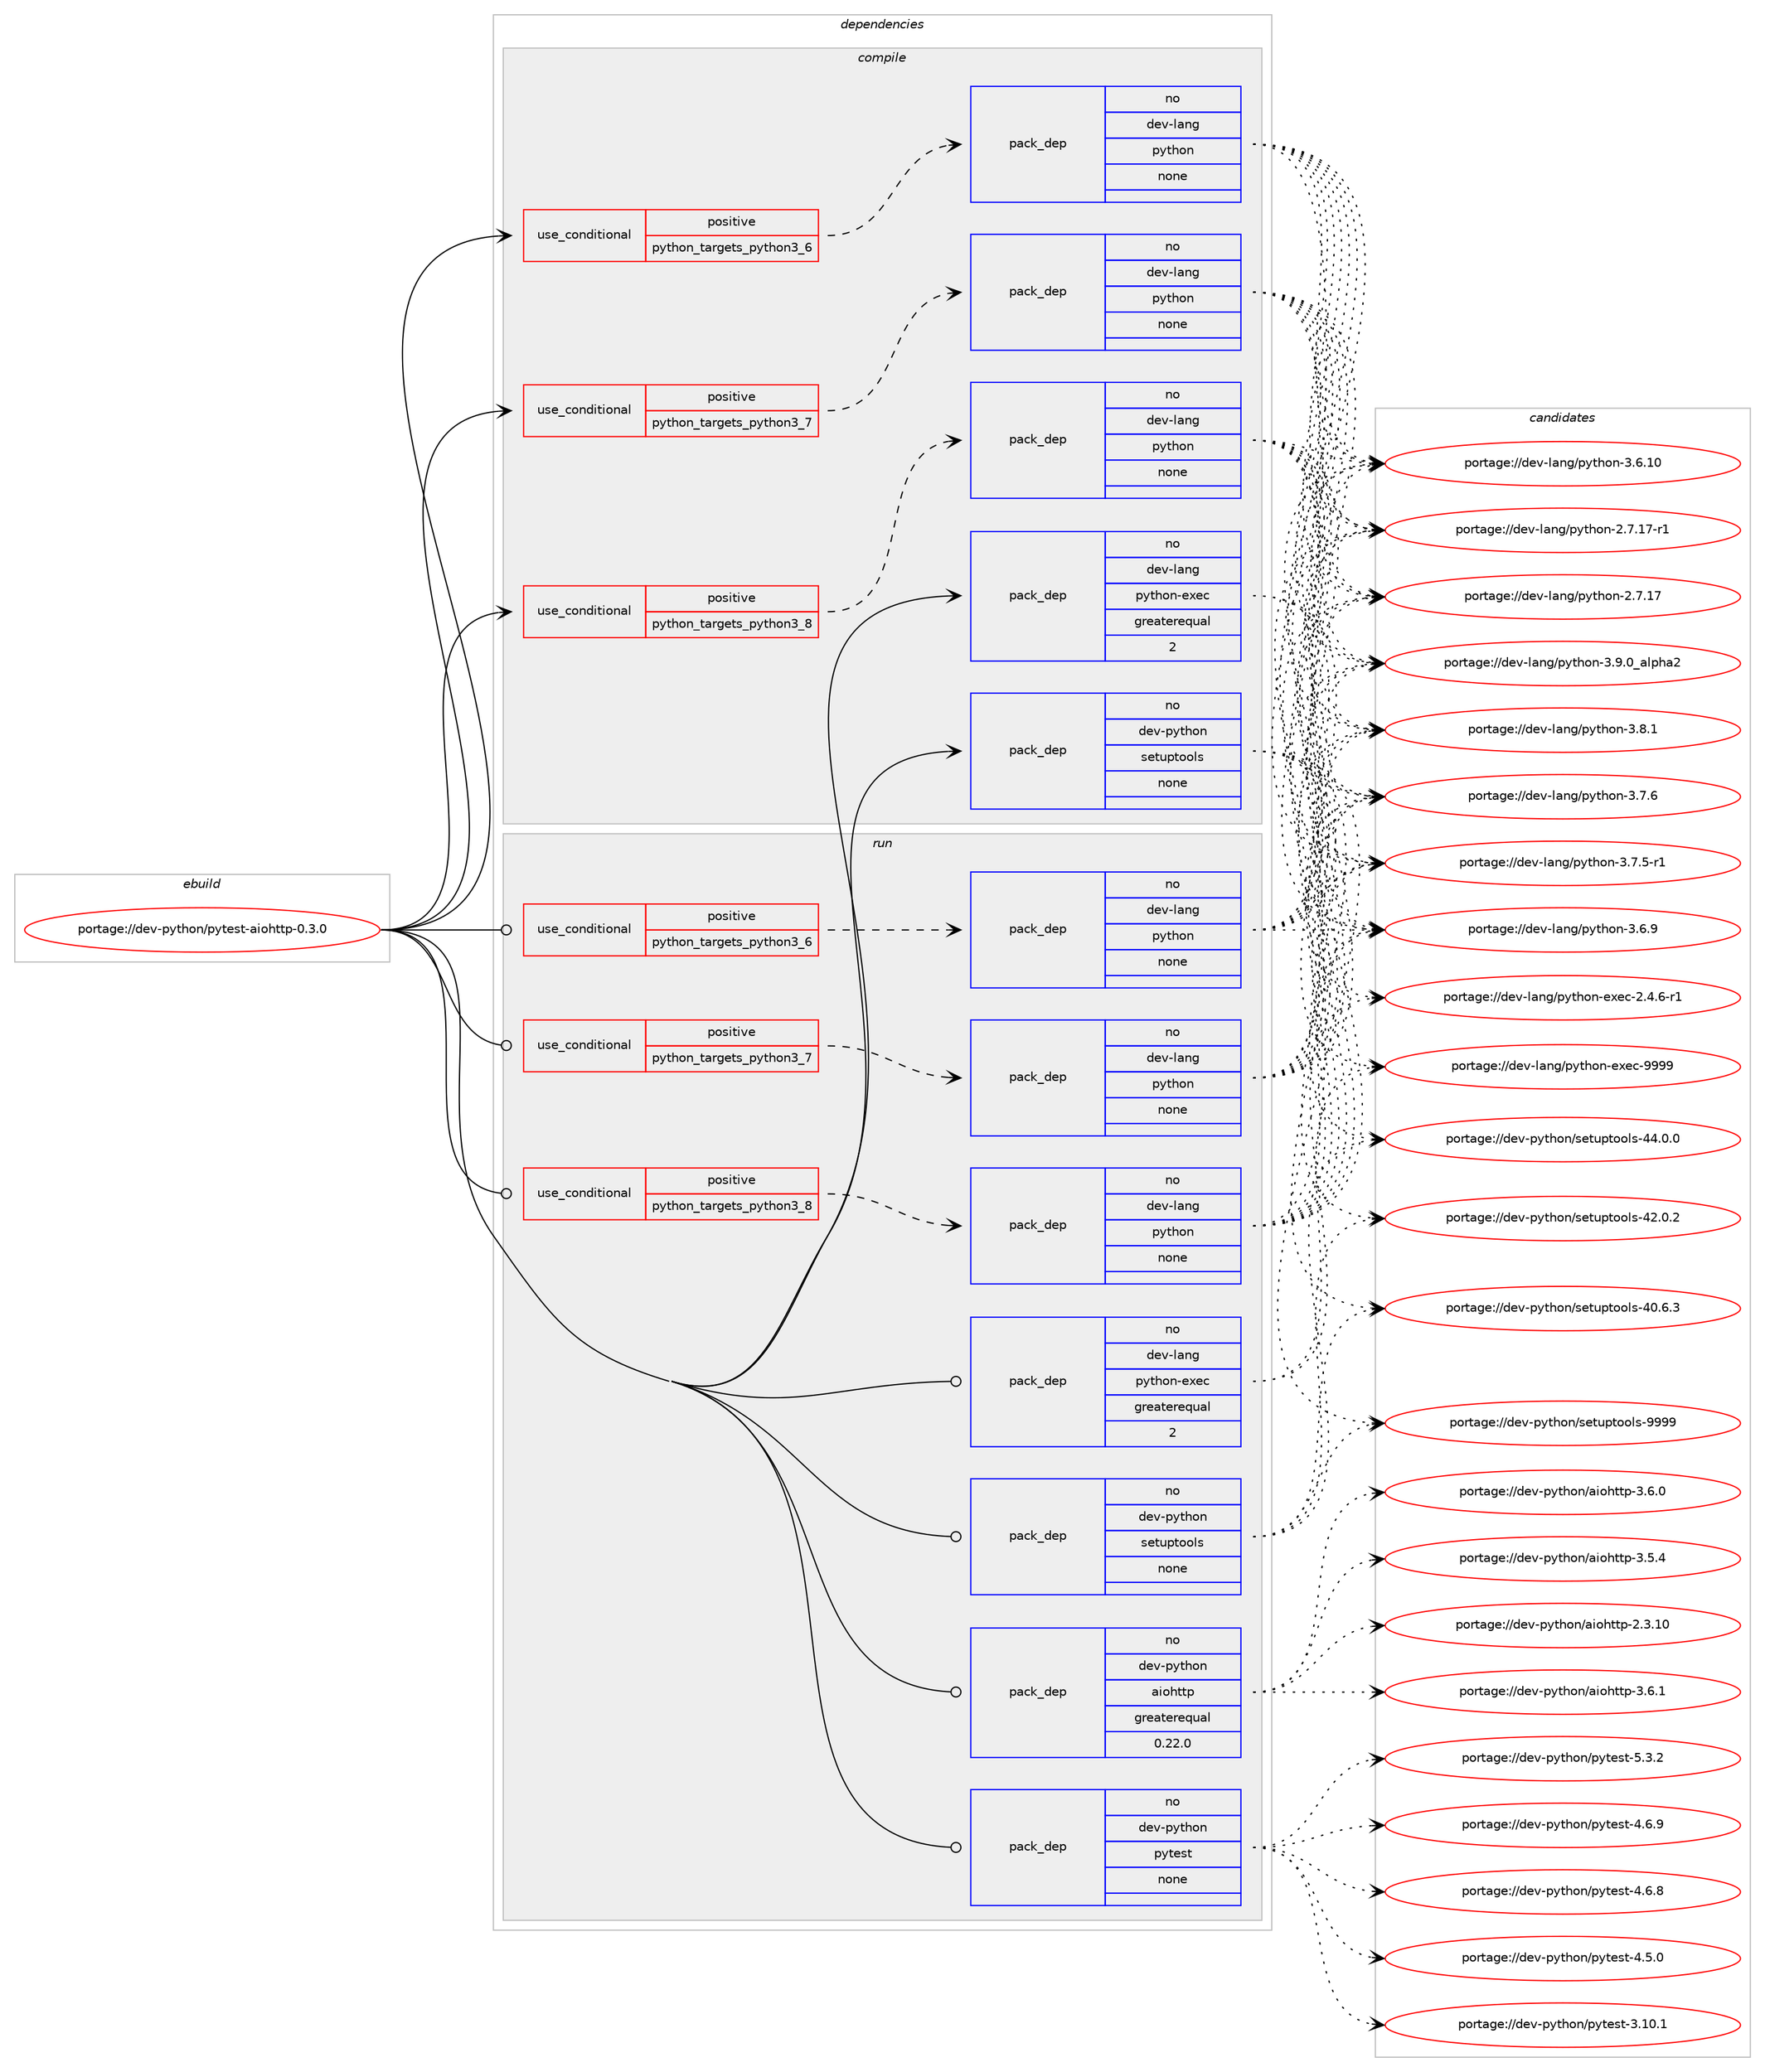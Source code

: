 digraph prolog {

# *************
# Graph options
# *************

newrank=true;
concentrate=true;
compound=true;
graph [rankdir=LR,fontname=Helvetica,fontsize=10,ranksep=1.5];#, ranksep=2.5, nodesep=0.2];
edge  [arrowhead=vee];
node  [fontname=Helvetica,fontsize=10];

# **********
# The ebuild
# **********

subgraph cluster_leftcol {
color=gray;
label=<<i>ebuild</i>>;
id [label="portage://dev-python/pytest-aiohttp-0.3.0", color=red, width=4, href="../dev-python/pytest-aiohttp-0.3.0.svg"];
}

# ****************
# The dependencies
# ****************

subgraph cluster_midcol {
color=gray;
label=<<i>dependencies</i>>;
subgraph cluster_compile {
fillcolor="#eeeeee";
style=filled;
label=<<i>compile</i>>;
subgraph cond108415 {
dependency434567 [label=<<TABLE BORDER="0" CELLBORDER="1" CELLSPACING="0" CELLPADDING="4"><TR><TD ROWSPAN="3" CELLPADDING="10">use_conditional</TD></TR><TR><TD>positive</TD></TR><TR><TD>python_targets_python3_6</TD></TR></TABLE>>, shape=none, color=red];
subgraph pack321230 {
dependency434568 [label=<<TABLE BORDER="0" CELLBORDER="1" CELLSPACING="0" CELLPADDING="4" WIDTH="220"><TR><TD ROWSPAN="6" CELLPADDING="30">pack_dep</TD></TR><TR><TD WIDTH="110">no</TD></TR><TR><TD>dev-lang</TD></TR><TR><TD>python</TD></TR><TR><TD>none</TD></TR><TR><TD></TD></TR></TABLE>>, shape=none, color=blue];
}
dependency434567:e -> dependency434568:w [weight=20,style="dashed",arrowhead="vee"];
}
id:e -> dependency434567:w [weight=20,style="solid",arrowhead="vee"];
subgraph cond108416 {
dependency434569 [label=<<TABLE BORDER="0" CELLBORDER="1" CELLSPACING="0" CELLPADDING="4"><TR><TD ROWSPAN="3" CELLPADDING="10">use_conditional</TD></TR><TR><TD>positive</TD></TR><TR><TD>python_targets_python3_7</TD></TR></TABLE>>, shape=none, color=red];
subgraph pack321231 {
dependency434570 [label=<<TABLE BORDER="0" CELLBORDER="1" CELLSPACING="0" CELLPADDING="4" WIDTH="220"><TR><TD ROWSPAN="6" CELLPADDING="30">pack_dep</TD></TR><TR><TD WIDTH="110">no</TD></TR><TR><TD>dev-lang</TD></TR><TR><TD>python</TD></TR><TR><TD>none</TD></TR><TR><TD></TD></TR></TABLE>>, shape=none, color=blue];
}
dependency434569:e -> dependency434570:w [weight=20,style="dashed",arrowhead="vee"];
}
id:e -> dependency434569:w [weight=20,style="solid",arrowhead="vee"];
subgraph cond108417 {
dependency434571 [label=<<TABLE BORDER="0" CELLBORDER="1" CELLSPACING="0" CELLPADDING="4"><TR><TD ROWSPAN="3" CELLPADDING="10">use_conditional</TD></TR><TR><TD>positive</TD></TR><TR><TD>python_targets_python3_8</TD></TR></TABLE>>, shape=none, color=red];
subgraph pack321232 {
dependency434572 [label=<<TABLE BORDER="0" CELLBORDER="1" CELLSPACING="0" CELLPADDING="4" WIDTH="220"><TR><TD ROWSPAN="6" CELLPADDING="30">pack_dep</TD></TR><TR><TD WIDTH="110">no</TD></TR><TR><TD>dev-lang</TD></TR><TR><TD>python</TD></TR><TR><TD>none</TD></TR><TR><TD></TD></TR></TABLE>>, shape=none, color=blue];
}
dependency434571:e -> dependency434572:w [weight=20,style="dashed",arrowhead="vee"];
}
id:e -> dependency434571:w [weight=20,style="solid",arrowhead="vee"];
subgraph pack321233 {
dependency434573 [label=<<TABLE BORDER="0" CELLBORDER="1" CELLSPACING="0" CELLPADDING="4" WIDTH="220"><TR><TD ROWSPAN="6" CELLPADDING="30">pack_dep</TD></TR><TR><TD WIDTH="110">no</TD></TR><TR><TD>dev-lang</TD></TR><TR><TD>python-exec</TD></TR><TR><TD>greaterequal</TD></TR><TR><TD>2</TD></TR></TABLE>>, shape=none, color=blue];
}
id:e -> dependency434573:w [weight=20,style="solid",arrowhead="vee"];
subgraph pack321234 {
dependency434574 [label=<<TABLE BORDER="0" CELLBORDER="1" CELLSPACING="0" CELLPADDING="4" WIDTH="220"><TR><TD ROWSPAN="6" CELLPADDING="30">pack_dep</TD></TR><TR><TD WIDTH="110">no</TD></TR><TR><TD>dev-python</TD></TR><TR><TD>setuptools</TD></TR><TR><TD>none</TD></TR><TR><TD></TD></TR></TABLE>>, shape=none, color=blue];
}
id:e -> dependency434574:w [weight=20,style="solid",arrowhead="vee"];
}
subgraph cluster_compileandrun {
fillcolor="#eeeeee";
style=filled;
label=<<i>compile and run</i>>;
}
subgraph cluster_run {
fillcolor="#eeeeee";
style=filled;
label=<<i>run</i>>;
subgraph cond108418 {
dependency434575 [label=<<TABLE BORDER="0" CELLBORDER="1" CELLSPACING="0" CELLPADDING="4"><TR><TD ROWSPAN="3" CELLPADDING="10">use_conditional</TD></TR><TR><TD>positive</TD></TR><TR><TD>python_targets_python3_6</TD></TR></TABLE>>, shape=none, color=red];
subgraph pack321235 {
dependency434576 [label=<<TABLE BORDER="0" CELLBORDER="1" CELLSPACING="0" CELLPADDING="4" WIDTH="220"><TR><TD ROWSPAN="6" CELLPADDING="30">pack_dep</TD></TR><TR><TD WIDTH="110">no</TD></TR><TR><TD>dev-lang</TD></TR><TR><TD>python</TD></TR><TR><TD>none</TD></TR><TR><TD></TD></TR></TABLE>>, shape=none, color=blue];
}
dependency434575:e -> dependency434576:w [weight=20,style="dashed",arrowhead="vee"];
}
id:e -> dependency434575:w [weight=20,style="solid",arrowhead="odot"];
subgraph cond108419 {
dependency434577 [label=<<TABLE BORDER="0" CELLBORDER="1" CELLSPACING="0" CELLPADDING="4"><TR><TD ROWSPAN="3" CELLPADDING="10">use_conditional</TD></TR><TR><TD>positive</TD></TR><TR><TD>python_targets_python3_7</TD></TR></TABLE>>, shape=none, color=red];
subgraph pack321236 {
dependency434578 [label=<<TABLE BORDER="0" CELLBORDER="1" CELLSPACING="0" CELLPADDING="4" WIDTH="220"><TR><TD ROWSPAN="6" CELLPADDING="30">pack_dep</TD></TR><TR><TD WIDTH="110">no</TD></TR><TR><TD>dev-lang</TD></TR><TR><TD>python</TD></TR><TR><TD>none</TD></TR><TR><TD></TD></TR></TABLE>>, shape=none, color=blue];
}
dependency434577:e -> dependency434578:w [weight=20,style="dashed",arrowhead="vee"];
}
id:e -> dependency434577:w [weight=20,style="solid",arrowhead="odot"];
subgraph cond108420 {
dependency434579 [label=<<TABLE BORDER="0" CELLBORDER="1" CELLSPACING="0" CELLPADDING="4"><TR><TD ROWSPAN="3" CELLPADDING="10">use_conditional</TD></TR><TR><TD>positive</TD></TR><TR><TD>python_targets_python3_8</TD></TR></TABLE>>, shape=none, color=red];
subgraph pack321237 {
dependency434580 [label=<<TABLE BORDER="0" CELLBORDER="1" CELLSPACING="0" CELLPADDING="4" WIDTH="220"><TR><TD ROWSPAN="6" CELLPADDING="30">pack_dep</TD></TR><TR><TD WIDTH="110">no</TD></TR><TR><TD>dev-lang</TD></TR><TR><TD>python</TD></TR><TR><TD>none</TD></TR><TR><TD></TD></TR></TABLE>>, shape=none, color=blue];
}
dependency434579:e -> dependency434580:w [weight=20,style="dashed",arrowhead="vee"];
}
id:e -> dependency434579:w [weight=20,style="solid",arrowhead="odot"];
subgraph pack321238 {
dependency434581 [label=<<TABLE BORDER="0" CELLBORDER="1" CELLSPACING="0" CELLPADDING="4" WIDTH="220"><TR><TD ROWSPAN="6" CELLPADDING="30">pack_dep</TD></TR><TR><TD WIDTH="110">no</TD></TR><TR><TD>dev-lang</TD></TR><TR><TD>python-exec</TD></TR><TR><TD>greaterequal</TD></TR><TR><TD>2</TD></TR></TABLE>>, shape=none, color=blue];
}
id:e -> dependency434581:w [weight=20,style="solid",arrowhead="odot"];
subgraph pack321239 {
dependency434582 [label=<<TABLE BORDER="0" CELLBORDER="1" CELLSPACING="0" CELLPADDING="4" WIDTH="220"><TR><TD ROWSPAN="6" CELLPADDING="30">pack_dep</TD></TR><TR><TD WIDTH="110">no</TD></TR><TR><TD>dev-python</TD></TR><TR><TD>aiohttp</TD></TR><TR><TD>greaterequal</TD></TR><TR><TD>0.22.0</TD></TR></TABLE>>, shape=none, color=blue];
}
id:e -> dependency434582:w [weight=20,style="solid",arrowhead="odot"];
subgraph pack321240 {
dependency434583 [label=<<TABLE BORDER="0" CELLBORDER="1" CELLSPACING="0" CELLPADDING="4" WIDTH="220"><TR><TD ROWSPAN="6" CELLPADDING="30">pack_dep</TD></TR><TR><TD WIDTH="110">no</TD></TR><TR><TD>dev-python</TD></TR><TR><TD>pytest</TD></TR><TR><TD>none</TD></TR><TR><TD></TD></TR></TABLE>>, shape=none, color=blue];
}
id:e -> dependency434583:w [weight=20,style="solid",arrowhead="odot"];
subgraph pack321241 {
dependency434584 [label=<<TABLE BORDER="0" CELLBORDER="1" CELLSPACING="0" CELLPADDING="4" WIDTH="220"><TR><TD ROWSPAN="6" CELLPADDING="30">pack_dep</TD></TR><TR><TD WIDTH="110">no</TD></TR><TR><TD>dev-python</TD></TR><TR><TD>setuptools</TD></TR><TR><TD>none</TD></TR><TR><TD></TD></TR></TABLE>>, shape=none, color=blue];
}
id:e -> dependency434584:w [weight=20,style="solid",arrowhead="odot"];
}
}

# **************
# The candidates
# **************

subgraph cluster_choices {
rank=same;
color=gray;
label=<<i>candidates</i>>;

subgraph choice321230 {
color=black;
nodesep=1;
choice10010111845108971101034711212111610411111045514657464895971081121049750 [label="portage://dev-lang/python-3.9.0_alpha2", color=red, width=4,href="../dev-lang/python-3.9.0_alpha2.svg"];
choice100101118451089711010347112121116104111110455146564649 [label="portage://dev-lang/python-3.8.1", color=red, width=4,href="../dev-lang/python-3.8.1.svg"];
choice100101118451089711010347112121116104111110455146554654 [label="portage://dev-lang/python-3.7.6", color=red, width=4,href="../dev-lang/python-3.7.6.svg"];
choice1001011184510897110103471121211161041111104551465546534511449 [label="portage://dev-lang/python-3.7.5-r1", color=red, width=4,href="../dev-lang/python-3.7.5-r1.svg"];
choice100101118451089711010347112121116104111110455146544657 [label="portage://dev-lang/python-3.6.9", color=red, width=4,href="../dev-lang/python-3.6.9.svg"];
choice10010111845108971101034711212111610411111045514654464948 [label="portage://dev-lang/python-3.6.10", color=red, width=4,href="../dev-lang/python-3.6.10.svg"];
choice100101118451089711010347112121116104111110455046554649554511449 [label="portage://dev-lang/python-2.7.17-r1", color=red, width=4,href="../dev-lang/python-2.7.17-r1.svg"];
choice10010111845108971101034711212111610411111045504655464955 [label="portage://dev-lang/python-2.7.17", color=red, width=4,href="../dev-lang/python-2.7.17.svg"];
dependency434568:e -> choice10010111845108971101034711212111610411111045514657464895971081121049750:w [style=dotted,weight="100"];
dependency434568:e -> choice100101118451089711010347112121116104111110455146564649:w [style=dotted,weight="100"];
dependency434568:e -> choice100101118451089711010347112121116104111110455146554654:w [style=dotted,weight="100"];
dependency434568:e -> choice1001011184510897110103471121211161041111104551465546534511449:w [style=dotted,weight="100"];
dependency434568:e -> choice100101118451089711010347112121116104111110455146544657:w [style=dotted,weight="100"];
dependency434568:e -> choice10010111845108971101034711212111610411111045514654464948:w [style=dotted,weight="100"];
dependency434568:e -> choice100101118451089711010347112121116104111110455046554649554511449:w [style=dotted,weight="100"];
dependency434568:e -> choice10010111845108971101034711212111610411111045504655464955:w [style=dotted,weight="100"];
}
subgraph choice321231 {
color=black;
nodesep=1;
choice10010111845108971101034711212111610411111045514657464895971081121049750 [label="portage://dev-lang/python-3.9.0_alpha2", color=red, width=4,href="../dev-lang/python-3.9.0_alpha2.svg"];
choice100101118451089711010347112121116104111110455146564649 [label="portage://dev-lang/python-3.8.1", color=red, width=4,href="../dev-lang/python-3.8.1.svg"];
choice100101118451089711010347112121116104111110455146554654 [label="portage://dev-lang/python-3.7.6", color=red, width=4,href="../dev-lang/python-3.7.6.svg"];
choice1001011184510897110103471121211161041111104551465546534511449 [label="portage://dev-lang/python-3.7.5-r1", color=red, width=4,href="../dev-lang/python-3.7.5-r1.svg"];
choice100101118451089711010347112121116104111110455146544657 [label="portage://dev-lang/python-3.6.9", color=red, width=4,href="../dev-lang/python-3.6.9.svg"];
choice10010111845108971101034711212111610411111045514654464948 [label="portage://dev-lang/python-3.6.10", color=red, width=4,href="../dev-lang/python-3.6.10.svg"];
choice100101118451089711010347112121116104111110455046554649554511449 [label="portage://dev-lang/python-2.7.17-r1", color=red, width=4,href="../dev-lang/python-2.7.17-r1.svg"];
choice10010111845108971101034711212111610411111045504655464955 [label="portage://dev-lang/python-2.7.17", color=red, width=4,href="../dev-lang/python-2.7.17.svg"];
dependency434570:e -> choice10010111845108971101034711212111610411111045514657464895971081121049750:w [style=dotted,weight="100"];
dependency434570:e -> choice100101118451089711010347112121116104111110455146564649:w [style=dotted,weight="100"];
dependency434570:e -> choice100101118451089711010347112121116104111110455146554654:w [style=dotted,weight="100"];
dependency434570:e -> choice1001011184510897110103471121211161041111104551465546534511449:w [style=dotted,weight="100"];
dependency434570:e -> choice100101118451089711010347112121116104111110455146544657:w [style=dotted,weight="100"];
dependency434570:e -> choice10010111845108971101034711212111610411111045514654464948:w [style=dotted,weight="100"];
dependency434570:e -> choice100101118451089711010347112121116104111110455046554649554511449:w [style=dotted,weight="100"];
dependency434570:e -> choice10010111845108971101034711212111610411111045504655464955:w [style=dotted,weight="100"];
}
subgraph choice321232 {
color=black;
nodesep=1;
choice10010111845108971101034711212111610411111045514657464895971081121049750 [label="portage://dev-lang/python-3.9.0_alpha2", color=red, width=4,href="../dev-lang/python-3.9.0_alpha2.svg"];
choice100101118451089711010347112121116104111110455146564649 [label="portage://dev-lang/python-3.8.1", color=red, width=4,href="../dev-lang/python-3.8.1.svg"];
choice100101118451089711010347112121116104111110455146554654 [label="portage://dev-lang/python-3.7.6", color=red, width=4,href="../dev-lang/python-3.7.6.svg"];
choice1001011184510897110103471121211161041111104551465546534511449 [label="portage://dev-lang/python-3.7.5-r1", color=red, width=4,href="../dev-lang/python-3.7.5-r1.svg"];
choice100101118451089711010347112121116104111110455146544657 [label="portage://dev-lang/python-3.6.9", color=red, width=4,href="../dev-lang/python-3.6.9.svg"];
choice10010111845108971101034711212111610411111045514654464948 [label="portage://dev-lang/python-3.6.10", color=red, width=4,href="../dev-lang/python-3.6.10.svg"];
choice100101118451089711010347112121116104111110455046554649554511449 [label="portage://dev-lang/python-2.7.17-r1", color=red, width=4,href="../dev-lang/python-2.7.17-r1.svg"];
choice10010111845108971101034711212111610411111045504655464955 [label="portage://dev-lang/python-2.7.17", color=red, width=4,href="../dev-lang/python-2.7.17.svg"];
dependency434572:e -> choice10010111845108971101034711212111610411111045514657464895971081121049750:w [style=dotted,weight="100"];
dependency434572:e -> choice100101118451089711010347112121116104111110455146564649:w [style=dotted,weight="100"];
dependency434572:e -> choice100101118451089711010347112121116104111110455146554654:w [style=dotted,weight="100"];
dependency434572:e -> choice1001011184510897110103471121211161041111104551465546534511449:w [style=dotted,weight="100"];
dependency434572:e -> choice100101118451089711010347112121116104111110455146544657:w [style=dotted,weight="100"];
dependency434572:e -> choice10010111845108971101034711212111610411111045514654464948:w [style=dotted,weight="100"];
dependency434572:e -> choice100101118451089711010347112121116104111110455046554649554511449:w [style=dotted,weight="100"];
dependency434572:e -> choice10010111845108971101034711212111610411111045504655464955:w [style=dotted,weight="100"];
}
subgraph choice321233 {
color=black;
nodesep=1;
choice10010111845108971101034711212111610411111045101120101994557575757 [label="portage://dev-lang/python-exec-9999", color=red, width=4,href="../dev-lang/python-exec-9999.svg"];
choice10010111845108971101034711212111610411111045101120101994550465246544511449 [label="portage://dev-lang/python-exec-2.4.6-r1", color=red, width=4,href="../dev-lang/python-exec-2.4.6-r1.svg"];
dependency434573:e -> choice10010111845108971101034711212111610411111045101120101994557575757:w [style=dotted,weight="100"];
dependency434573:e -> choice10010111845108971101034711212111610411111045101120101994550465246544511449:w [style=dotted,weight="100"];
}
subgraph choice321234 {
color=black;
nodesep=1;
choice10010111845112121116104111110471151011161171121161111111081154557575757 [label="portage://dev-python/setuptools-9999", color=red, width=4,href="../dev-python/setuptools-9999.svg"];
choice100101118451121211161041111104711510111611711211611111110811545525246484648 [label="portage://dev-python/setuptools-44.0.0", color=red, width=4,href="../dev-python/setuptools-44.0.0.svg"];
choice100101118451121211161041111104711510111611711211611111110811545525046484650 [label="portage://dev-python/setuptools-42.0.2", color=red, width=4,href="../dev-python/setuptools-42.0.2.svg"];
choice100101118451121211161041111104711510111611711211611111110811545524846544651 [label="portage://dev-python/setuptools-40.6.3", color=red, width=4,href="../dev-python/setuptools-40.6.3.svg"];
dependency434574:e -> choice10010111845112121116104111110471151011161171121161111111081154557575757:w [style=dotted,weight="100"];
dependency434574:e -> choice100101118451121211161041111104711510111611711211611111110811545525246484648:w [style=dotted,weight="100"];
dependency434574:e -> choice100101118451121211161041111104711510111611711211611111110811545525046484650:w [style=dotted,weight="100"];
dependency434574:e -> choice100101118451121211161041111104711510111611711211611111110811545524846544651:w [style=dotted,weight="100"];
}
subgraph choice321235 {
color=black;
nodesep=1;
choice10010111845108971101034711212111610411111045514657464895971081121049750 [label="portage://dev-lang/python-3.9.0_alpha2", color=red, width=4,href="../dev-lang/python-3.9.0_alpha2.svg"];
choice100101118451089711010347112121116104111110455146564649 [label="portage://dev-lang/python-3.8.1", color=red, width=4,href="../dev-lang/python-3.8.1.svg"];
choice100101118451089711010347112121116104111110455146554654 [label="portage://dev-lang/python-3.7.6", color=red, width=4,href="../dev-lang/python-3.7.6.svg"];
choice1001011184510897110103471121211161041111104551465546534511449 [label="portage://dev-lang/python-3.7.5-r1", color=red, width=4,href="../dev-lang/python-3.7.5-r1.svg"];
choice100101118451089711010347112121116104111110455146544657 [label="portage://dev-lang/python-3.6.9", color=red, width=4,href="../dev-lang/python-3.6.9.svg"];
choice10010111845108971101034711212111610411111045514654464948 [label="portage://dev-lang/python-3.6.10", color=red, width=4,href="../dev-lang/python-3.6.10.svg"];
choice100101118451089711010347112121116104111110455046554649554511449 [label="portage://dev-lang/python-2.7.17-r1", color=red, width=4,href="../dev-lang/python-2.7.17-r1.svg"];
choice10010111845108971101034711212111610411111045504655464955 [label="portage://dev-lang/python-2.7.17", color=red, width=4,href="../dev-lang/python-2.7.17.svg"];
dependency434576:e -> choice10010111845108971101034711212111610411111045514657464895971081121049750:w [style=dotted,weight="100"];
dependency434576:e -> choice100101118451089711010347112121116104111110455146564649:w [style=dotted,weight="100"];
dependency434576:e -> choice100101118451089711010347112121116104111110455146554654:w [style=dotted,weight="100"];
dependency434576:e -> choice1001011184510897110103471121211161041111104551465546534511449:w [style=dotted,weight="100"];
dependency434576:e -> choice100101118451089711010347112121116104111110455146544657:w [style=dotted,weight="100"];
dependency434576:e -> choice10010111845108971101034711212111610411111045514654464948:w [style=dotted,weight="100"];
dependency434576:e -> choice100101118451089711010347112121116104111110455046554649554511449:w [style=dotted,weight="100"];
dependency434576:e -> choice10010111845108971101034711212111610411111045504655464955:w [style=dotted,weight="100"];
}
subgraph choice321236 {
color=black;
nodesep=1;
choice10010111845108971101034711212111610411111045514657464895971081121049750 [label="portage://dev-lang/python-3.9.0_alpha2", color=red, width=4,href="../dev-lang/python-3.9.0_alpha2.svg"];
choice100101118451089711010347112121116104111110455146564649 [label="portage://dev-lang/python-3.8.1", color=red, width=4,href="../dev-lang/python-3.8.1.svg"];
choice100101118451089711010347112121116104111110455146554654 [label="portage://dev-lang/python-3.7.6", color=red, width=4,href="../dev-lang/python-3.7.6.svg"];
choice1001011184510897110103471121211161041111104551465546534511449 [label="portage://dev-lang/python-3.7.5-r1", color=red, width=4,href="../dev-lang/python-3.7.5-r1.svg"];
choice100101118451089711010347112121116104111110455146544657 [label="portage://dev-lang/python-3.6.9", color=red, width=4,href="../dev-lang/python-3.6.9.svg"];
choice10010111845108971101034711212111610411111045514654464948 [label="portage://dev-lang/python-3.6.10", color=red, width=4,href="../dev-lang/python-3.6.10.svg"];
choice100101118451089711010347112121116104111110455046554649554511449 [label="portage://dev-lang/python-2.7.17-r1", color=red, width=4,href="../dev-lang/python-2.7.17-r1.svg"];
choice10010111845108971101034711212111610411111045504655464955 [label="portage://dev-lang/python-2.7.17", color=red, width=4,href="../dev-lang/python-2.7.17.svg"];
dependency434578:e -> choice10010111845108971101034711212111610411111045514657464895971081121049750:w [style=dotted,weight="100"];
dependency434578:e -> choice100101118451089711010347112121116104111110455146564649:w [style=dotted,weight="100"];
dependency434578:e -> choice100101118451089711010347112121116104111110455146554654:w [style=dotted,weight="100"];
dependency434578:e -> choice1001011184510897110103471121211161041111104551465546534511449:w [style=dotted,weight="100"];
dependency434578:e -> choice100101118451089711010347112121116104111110455146544657:w [style=dotted,weight="100"];
dependency434578:e -> choice10010111845108971101034711212111610411111045514654464948:w [style=dotted,weight="100"];
dependency434578:e -> choice100101118451089711010347112121116104111110455046554649554511449:w [style=dotted,weight="100"];
dependency434578:e -> choice10010111845108971101034711212111610411111045504655464955:w [style=dotted,weight="100"];
}
subgraph choice321237 {
color=black;
nodesep=1;
choice10010111845108971101034711212111610411111045514657464895971081121049750 [label="portage://dev-lang/python-3.9.0_alpha2", color=red, width=4,href="../dev-lang/python-3.9.0_alpha2.svg"];
choice100101118451089711010347112121116104111110455146564649 [label="portage://dev-lang/python-3.8.1", color=red, width=4,href="../dev-lang/python-3.8.1.svg"];
choice100101118451089711010347112121116104111110455146554654 [label="portage://dev-lang/python-3.7.6", color=red, width=4,href="../dev-lang/python-3.7.6.svg"];
choice1001011184510897110103471121211161041111104551465546534511449 [label="portage://dev-lang/python-3.7.5-r1", color=red, width=4,href="../dev-lang/python-3.7.5-r1.svg"];
choice100101118451089711010347112121116104111110455146544657 [label="portage://dev-lang/python-3.6.9", color=red, width=4,href="../dev-lang/python-3.6.9.svg"];
choice10010111845108971101034711212111610411111045514654464948 [label="portage://dev-lang/python-3.6.10", color=red, width=4,href="../dev-lang/python-3.6.10.svg"];
choice100101118451089711010347112121116104111110455046554649554511449 [label="portage://dev-lang/python-2.7.17-r1", color=red, width=4,href="../dev-lang/python-2.7.17-r1.svg"];
choice10010111845108971101034711212111610411111045504655464955 [label="portage://dev-lang/python-2.7.17", color=red, width=4,href="../dev-lang/python-2.7.17.svg"];
dependency434580:e -> choice10010111845108971101034711212111610411111045514657464895971081121049750:w [style=dotted,weight="100"];
dependency434580:e -> choice100101118451089711010347112121116104111110455146564649:w [style=dotted,weight="100"];
dependency434580:e -> choice100101118451089711010347112121116104111110455146554654:w [style=dotted,weight="100"];
dependency434580:e -> choice1001011184510897110103471121211161041111104551465546534511449:w [style=dotted,weight="100"];
dependency434580:e -> choice100101118451089711010347112121116104111110455146544657:w [style=dotted,weight="100"];
dependency434580:e -> choice10010111845108971101034711212111610411111045514654464948:w [style=dotted,weight="100"];
dependency434580:e -> choice100101118451089711010347112121116104111110455046554649554511449:w [style=dotted,weight="100"];
dependency434580:e -> choice10010111845108971101034711212111610411111045504655464955:w [style=dotted,weight="100"];
}
subgraph choice321238 {
color=black;
nodesep=1;
choice10010111845108971101034711212111610411111045101120101994557575757 [label="portage://dev-lang/python-exec-9999", color=red, width=4,href="../dev-lang/python-exec-9999.svg"];
choice10010111845108971101034711212111610411111045101120101994550465246544511449 [label="portage://dev-lang/python-exec-2.4.6-r1", color=red, width=4,href="../dev-lang/python-exec-2.4.6-r1.svg"];
dependency434581:e -> choice10010111845108971101034711212111610411111045101120101994557575757:w [style=dotted,weight="100"];
dependency434581:e -> choice10010111845108971101034711212111610411111045101120101994550465246544511449:w [style=dotted,weight="100"];
}
subgraph choice321239 {
color=black;
nodesep=1;
choice100101118451121211161041111104797105111104116116112455146544649 [label="portage://dev-python/aiohttp-3.6.1", color=red, width=4,href="../dev-python/aiohttp-3.6.1.svg"];
choice100101118451121211161041111104797105111104116116112455146544648 [label="portage://dev-python/aiohttp-3.6.0", color=red, width=4,href="../dev-python/aiohttp-3.6.0.svg"];
choice100101118451121211161041111104797105111104116116112455146534652 [label="portage://dev-python/aiohttp-3.5.4", color=red, width=4,href="../dev-python/aiohttp-3.5.4.svg"];
choice10010111845112121116104111110479710511110411611611245504651464948 [label="portage://dev-python/aiohttp-2.3.10", color=red, width=4,href="../dev-python/aiohttp-2.3.10.svg"];
dependency434582:e -> choice100101118451121211161041111104797105111104116116112455146544649:w [style=dotted,weight="100"];
dependency434582:e -> choice100101118451121211161041111104797105111104116116112455146544648:w [style=dotted,weight="100"];
dependency434582:e -> choice100101118451121211161041111104797105111104116116112455146534652:w [style=dotted,weight="100"];
dependency434582:e -> choice10010111845112121116104111110479710511110411611611245504651464948:w [style=dotted,weight="100"];
}
subgraph choice321240 {
color=black;
nodesep=1;
choice1001011184511212111610411111047112121116101115116455346514650 [label="portage://dev-python/pytest-5.3.2", color=red, width=4,href="../dev-python/pytest-5.3.2.svg"];
choice1001011184511212111610411111047112121116101115116455246544657 [label="portage://dev-python/pytest-4.6.9", color=red, width=4,href="../dev-python/pytest-4.6.9.svg"];
choice1001011184511212111610411111047112121116101115116455246544656 [label="portage://dev-python/pytest-4.6.8", color=red, width=4,href="../dev-python/pytest-4.6.8.svg"];
choice1001011184511212111610411111047112121116101115116455246534648 [label="portage://dev-python/pytest-4.5.0", color=red, width=4,href="../dev-python/pytest-4.5.0.svg"];
choice100101118451121211161041111104711212111610111511645514649484649 [label="portage://dev-python/pytest-3.10.1", color=red, width=4,href="../dev-python/pytest-3.10.1.svg"];
dependency434583:e -> choice1001011184511212111610411111047112121116101115116455346514650:w [style=dotted,weight="100"];
dependency434583:e -> choice1001011184511212111610411111047112121116101115116455246544657:w [style=dotted,weight="100"];
dependency434583:e -> choice1001011184511212111610411111047112121116101115116455246544656:w [style=dotted,weight="100"];
dependency434583:e -> choice1001011184511212111610411111047112121116101115116455246534648:w [style=dotted,weight="100"];
dependency434583:e -> choice100101118451121211161041111104711212111610111511645514649484649:w [style=dotted,weight="100"];
}
subgraph choice321241 {
color=black;
nodesep=1;
choice10010111845112121116104111110471151011161171121161111111081154557575757 [label="portage://dev-python/setuptools-9999", color=red, width=4,href="../dev-python/setuptools-9999.svg"];
choice100101118451121211161041111104711510111611711211611111110811545525246484648 [label="portage://dev-python/setuptools-44.0.0", color=red, width=4,href="../dev-python/setuptools-44.0.0.svg"];
choice100101118451121211161041111104711510111611711211611111110811545525046484650 [label="portage://dev-python/setuptools-42.0.2", color=red, width=4,href="../dev-python/setuptools-42.0.2.svg"];
choice100101118451121211161041111104711510111611711211611111110811545524846544651 [label="portage://dev-python/setuptools-40.6.3", color=red, width=4,href="../dev-python/setuptools-40.6.3.svg"];
dependency434584:e -> choice10010111845112121116104111110471151011161171121161111111081154557575757:w [style=dotted,weight="100"];
dependency434584:e -> choice100101118451121211161041111104711510111611711211611111110811545525246484648:w [style=dotted,weight="100"];
dependency434584:e -> choice100101118451121211161041111104711510111611711211611111110811545525046484650:w [style=dotted,weight="100"];
dependency434584:e -> choice100101118451121211161041111104711510111611711211611111110811545524846544651:w [style=dotted,weight="100"];
}
}

}
